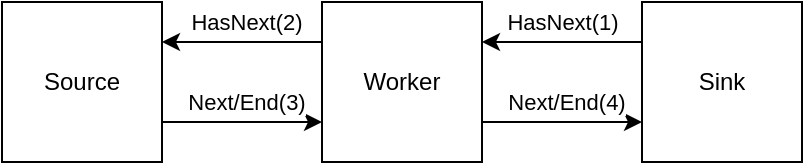 <mxfile version="26.0.16">
  <diagram name="Page-1" id="N-WF71cv11YZuFbvwx1v">
    <mxGraphModel dx="1185" dy="674" grid="1" gridSize="10" guides="1" tooltips="1" connect="1" arrows="1" fold="1" page="1" pageScale="1" pageWidth="850" pageHeight="1100" math="0" shadow="0">
      <root>
        <mxCell id="0" />
        <mxCell id="1" parent="0" />
        <mxCell id="Cd7nfp2vJYDz-Qzt_YNT-1" value="Source" style="rounded=0;whiteSpace=wrap;html=1;" parent="1" vertex="1">
          <mxGeometry x="80" y="80" width="80" height="80" as="geometry" />
        </mxCell>
        <mxCell id="XIxjW3UT9FIFUcmy_z78-1" value="Worker" style="rounded=0;whiteSpace=wrap;html=1;" vertex="1" parent="1">
          <mxGeometry x="240" y="80" width="80" height="80" as="geometry" />
        </mxCell>
        <mxCell id="XIxjW3UT9FIFUcmy_z78-2" value="Sink" style="rounded=0;whiteSpace=wrap;html=1;" vertex="1" parent="1">
          <mxGeometry x="400" y="80" width="80" height="80" as="geometry" />
        </mxCell>
        <mxCell id="XIxjW3UT9FIFUcmy_z78-3" value="" style="endArrow=classic;html=1;rounded=0;entryX=1;entryY=0.25;entryDx=0;entryDy=0;exitX=0;exitY=0.25;exitDx=0;exitDy=0;" edge="1" parent="1" source="XIxjW3UT9FIFUcmy_z78-1" target="Cd7nfp2vJYDz-Qzt_YNT-1">
          <mxGeometry width="50" height="50" relative="1" as="geometry">
            <mxPoint x="200" y="120" as="sourcePoint" />
            <mxPoint x="350" y="220" as="targetPoint" />
          </mxGeometry>
        </mxCell>
        <mxCell id="XIxjW3UT9FIFUcmy_z78-4" value="" style="endArrow=classic;html=1;rounded=0;entryX=1;entryY=0.25;entryDx=0;entryDy=0;exitX=0;exitY=0.25;exitDx=0;exitDy=0;" edge="1" parent="1">
          <mxGeometry width="50" height="50" relative="1" as="geometry">
            <mxPoint x="400" y="100" as="sourcePoint" />
            <mxPoint x="320" y="100" as="targetPoint" />
          </mxGeometry>
        </mxCell>
        <mxCell id="XIxjW3UT9FIFUcmy_z78-7" value="HasNext(1)" style="edgeLabel;html=1;align=center;verticalAlign=middle;resizable=0;points=[];" vertex="1" connectable="0" parent="XIxjW3UT9FIFUcmy_z78-4">
          <mxGeometry x="0.279" relative="1" as="geometry">
            <mxPoint x="11" y="-10" as="offset" />
          </mxGeometry>
        </mxCell>
        <mxCell id="XIxjW3UT9FIFUcmy_z78-5" value="" style="endArrow=classic;html=1;rounded=0;entryX=0;entryY=0.75;entryDx=0;entryDy=0;exitX=1;exitY=0.75;exitDx=0;exitDy=0;" edge="1" parent="1" source="Cd7nfp2vJYDz-Qzt_YNT-1" target="XIxjW3UT9FIFUcmy_z78-1">
          <mxGeometry width="50" height="50" relative="1" as="geometry">
            <mxPoint x="270" y="210" as="sourcePoint" />
            <mxPoint x="190" y="210" as="targetPoint" />
          </mxGeometry>
        </mxCell>
        <mxCell id="XIxjW3UT9FIFUcmy_z78-6" value="" style="endArrow=classic;html=1;rounded=0;entryX=0;entryY=0.75;entryDx=0;entryDy=0;exitX=1;exitY=0.75;exitDx=0;exitDy=0;" edge="1" parent="1">
          <mxGeometry width="50" height="50" relative="1" as="geometry">
            <mxPoint x="320" y="140" as="sourcePoint" />
            <mxPoint x="400" y="140" as="targetPoint" />
          </mxGeometry>
        </mxCell>
        <mxCell id="XIxjW3UT9FIFUcmy_z78-8" value="HasNext(2)" style="edgeLabel;html=1;align=center;verticalAlign=middle;resizable=0;points=[];" vertex="1" connectable="0" parent="1">
          <mxGeometry x="199.998" y="90" as="geometry">
            <mxPoint x="2" as="offset" />
          </mxGeometry>
        </mxCell>
        <mxCell id="XIxjW3UT9FIFUcmy_z78-9" value="Next/End(3)" style="edgeLabel;html=1;align=center;verticalAlign=middle;resizable=0;points=[];" vertex="1" connectable="0" parent="1">
          <mxGeometry x="199.998" y="130" as="geometry">
            <mxPoint x="2" as="offset" />
          </mxGeometry>
        </mxCell>
        <mxCell id="XIxjW3UT9FIFUcmy_z78-10" value="Next/End(4)" style="edgeLabel;html=1;align=center;verticalAlign=middle;resizable=0;points=[];" vertex="1" connectable="0" parent="1">
          <mxGeometry x="359.998" y="130" as="geometry">
            <mxPoint x="2" as="offset" />
          </mxGeometry>
        </mxCell>
      </root>
    </mxGraphModel>
  </diagram>
</mxfile>
